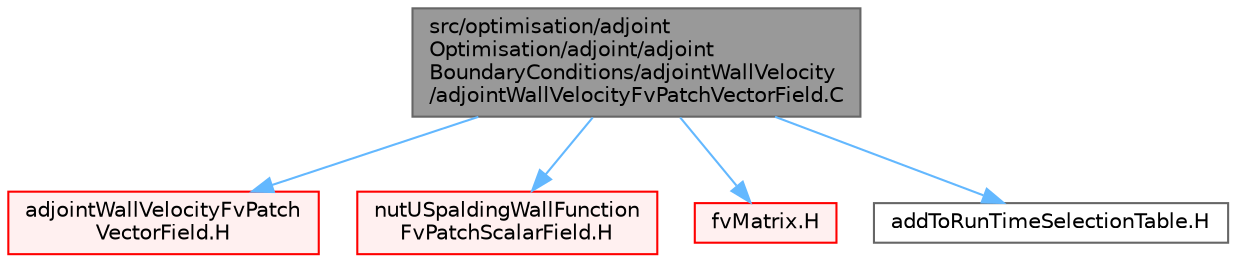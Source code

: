 digraph "src/optimisation/adjointOptimisation/adjoint/adjointBoundaryConditions/adjointWallVelocity/adjointWallVelocityFvPatchVectorField.C"
{
 // LATEX_PDF_SIZE
  bgcolor="transparent";
  edge [fontname=Helvetica,fontsize=10,labelfontname=Helvetica,labelfontsize=10];
  node [fontname=Helvetica,fontsize=10,shape=box,height=0.2,width=0.4];
  Node1 [id="Node000001",label="src/optimisation/adjoint\lOptimisation/adjoint/adjoint\lBoundaryConditions/adjointWallVelocity\l/adjointWallVelocityFvPatchVectorField.C",height=0.2,width=0.4,color="gray40", fillcolor="grey60", style="filled", fontcolor="black",tooltip=" "];
  Node1 -> Node2 [id="edge1_Node000001_Node000002",color="steelblue1",style="solid",tooltip=" "];
  Node2 [id="Node000002",label="adjointWallVelocityFvPatch\lVectorField.H",height=0.2,width=0.4,color="red", fillcolor="#FFF0F0", style="filled",URL="$adjointWallVelocityFvPatchVectorField_8H.html",tooltip=" "];
  Node1 -> Node504 [id="edge2_Node000001_Node000504",color="steelblue1",style="solid",tooltip=" "];
  Node504 [id="Node000504",label="nutUSpaldingWallFunction\lFvPatchScalarField.H",height=0.2,width=0.4,color="red", fillcolor="#FFF0F0", style="filled",URL="$nutUSpaldingWallFunctionFvPatchScalarField_8H.html",tooltip=" "];
  Node1 -> Node408 [id="edge3_Node000001_Node000408",color="steelblue1",style="solid",tooltip=" "];
  Node408 [id="Node000408",label="fvMatrix.H",height=0.2,width=0.4,color="red", fillcolor="#FFF0F0", style="filled",URL="$fvMatrix_8H.html",tooltip=" "];
  Node1 -> Node507 [id="edge4_Node000001_Node000507",color="steelblue1",style="solid",tooltip=" "];
  Node507 [id="Node000507",label="addToRunTimeSelectionTable.H",height=0.2,width=0.4,color="grey40", fillcolor="white", style="filled",URL="$addToRunTimeSelectionTable_8H.html",tooltip="Macros for easy insertion into run-time selection tables."];
}
